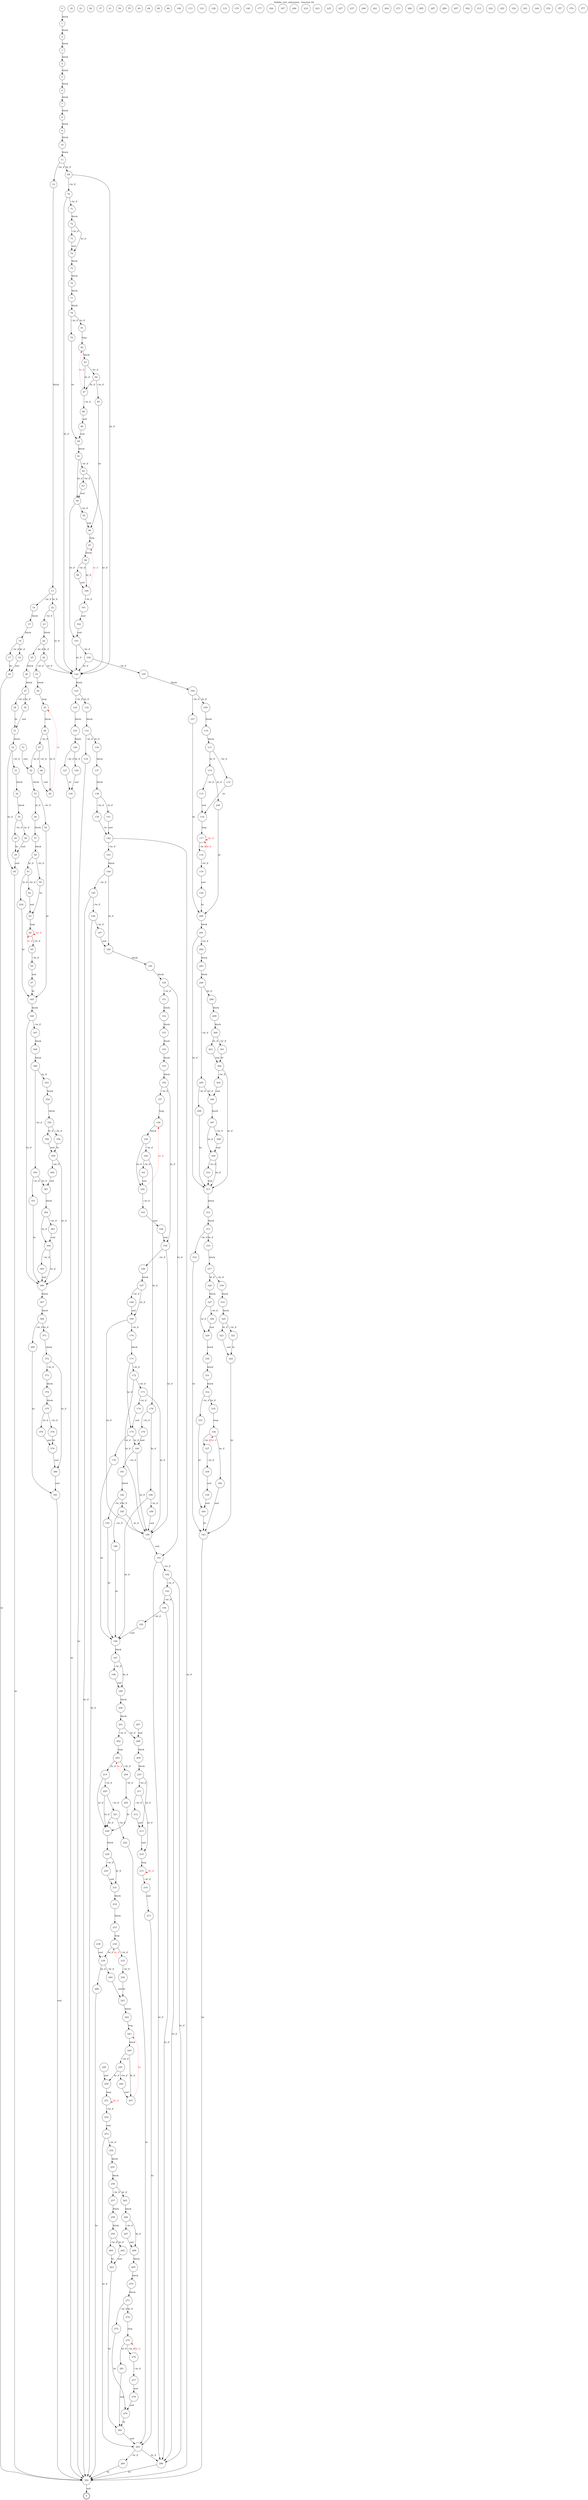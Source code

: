 digraph finite_state_machine {
    label = "bubble_sort_only.wasm - function 44"
    labelloc =  t
    labelfontsize = 16
    labelfontcolor = black
    labelfontname = "Helvetica"
    node [shape = doublecircle]; E ;
node [shape=circle, fontcolor=black, style="", label="0"]0
node [shape=circle, fontcolor=black, style="", label="1"]1
node [shape=circle, fontcolor=black, style="", label="2"]2
node [shape=circle, fontcolor=black, style="", label="3"]3
node [shape=circle, fontcolor=black, style="", label="4"]4
node [shape=circle, fontcolor=black, style="", label="5"]5
node [shape=circle, fontcolor=black, style="", label="6"]6
node [shape=circle, fontcolor=black, style="", label="7"]7
node [shape=circle, fontcolor=black, style="", label="8"]8
node [shape=circle, fontcolor=black, style="", label="9"]9
node [shape=circle, fontcolor=black, style="", label="10"]10
node [shape=circle, fontcolor=black, style="", label="11"]11
node [shape=circle, fontcolor=black, style="", label="12"]12
node [shape=circle, fontcolor=black, style="", label="13"]13
node [shape=circle, fontcolor=black, style="", label="14"]14
node [shape=circle, fontcolor=black, style="", label="15"]15
node [shape=circle, fontcolor=black, style="", label="16"]16
node [shape=circle, fontcolor=black, style="", label="17"]17
node [shape=circle, fontcolor=black, style="", label="18"]18
node [shape=circle, fontcolor=black, style="", label="19"]19
node [shape=circle, fontcolor=black, style="", label="20"]20
node [shape=circle, fontcolor=black, style="", label="21"]21
node [shape=circle, fontcolor=black, style="", label="22"]22
node [shape=circle, fontcolor=black, style="", label="23"]23
node [shape=circle, fontcolor=black, style="", label="24"]24
node [shape=circle, fontcolor=black, style="", label="25"]25
node [shape=circle, fontcolor=black, style="", label="26"]26
node [shape=circle, fontcolor=black, style="", label="27"]27
node [shape=circle, fontcolor=black, style="", label="28"]28
node [shape=circle, fontcolor=black, style="", label="29"]29
node [shape=circle, fontcolor=black, style="", label="30"]30
node [shape=circle, fontcolor=black, style="", label="31"]31
node [shape=circle, fontcolor=black, style="", label="32"]32
node [shape=circle, fontcolor=black, style="", label="33"]33
node [shape=circle, fontcolor=black, style="", label="34"]34
node [shape=circle, fontcolor=black, style="", label="35"]35
node [shape=circle, fontcolor=black, style="", label="36"]36
node [shape=circle, fontcolor=black, style="", label="37"]37
node [shape=circle, fontcolor=black, style="", label="38"]38
node [shape=circle, fontcolor=black, style="", label="39"]39
node [shape=circle, fontcolor=black, style="", label="40"]40
node [shape=circle, fontcolor=black, style="", label="41"]41
node [shape=circle, fontcolor=black, style="", label="42"]42
node [shape=circle, fontcolor=black, style="", label="43"]43
node [shape=circle, fontcolor=black, style="", label="44"]44
node [shape=circle, fontcolor=black, style="", label="45"]45
node [shape=circle, fontcolor=black, style="", label="46"]46
node [shape=circle, fontcolor=black, style="", label="47"]47
node [shape=circle, fontcolor=black, style="", label="48"]48
node [shape=circle, fontcolor=black, style="", label="49"]49
node [shape=circle, fontcolor=black, style="", label="50"]50
node [shape=circle, fontcolor=black, style="", label="51"]51
node [shape=circle, fontcolor=black, style="", label="52"]52
node [shape=circle, fontcolor=black, style="", label="53"]53
node [shape=circle, fontcolor=black, style="", label="54"]54
node [shape=circle, fontcolor=black, style="", label="55"]55
node [shape=circle, fontcolor=black, style="", label="56"]56
node [shape=circle, fontcolor=black, style="", label="57"]57
node [shape=circle, fontcolor=black, style="", label="58"]58
node [shape=circle, fontcolor=black, style="", label="59"]59
node [shape=circle, fontcolor=black, style="", label="60"]60
node [shape=circle, fontcolor=black, style="", label="61"]61
node [shape=circle, fontcolor=black, style="", label="62"]62
node [shape=circle, fontcolor=black, style="", label="63"]63
node [shape=circle, fontcolor=black, style="", label="64"]64
node [shape=circle, fontcolor=black, style="", label="65"]65
node [shape=circle, fontcolor=black, style="", label="66"]66
node [shape=circle, fontcolor=black, style="", label="67"]67
node [shape=circle, fontcolor=black, style="", label="68"]68
node [shape=circle, fontcolor=black, style="", label="69"]69
node [shape=circle, fontcolor=black, style="", label="70"]70
node [shape=circle, fontcolor=black, style="", label="71"]71
node [shape=circle, fontcolor=black, style="", label="72"]72
node [shape=circle, fontcolor=black, style="", label="73"]73
node [shape=circle, fontcolor=black, style="", label="74"]74
node [shape=circle, fontcolor=black, style="", label="75"]75
node [shape=circle, fontcolor=black, style="", label="76"]76
node [shape=circle, fontcolor=black, style="", label="77"]77
node [shape=circle, fontcolor=black, style="", label="78"]78
node [shape=circle, fontcolor=black, style="", label="79"]79
node [shape=circle, fontcolor=black, style="", label="80"]80
node [shape=circle, fontcolor=black, style="", label="81"]81
node [shape=circle, fontcolor=black, style="", label="82"]82
node [shape=circle, fontcolor=black, style="", label="83"]83
node [shape=circle, fontcolor=black, style="", label="84"]84
node [shape=circle, fontcolor=black, style="", label="85"]85
node [shape=circle, fontcolor=black, style="", label="86"]86
node [shape=circle, fontcolor=black, style="", label="87"]87
node [shape=circle, fontcolor=black, style="", label="88"]88
node [shape=circle, fontcolor=black, style="", label="89"]89
node [shape=circle, fontcolor=black, style="", label="90"]90
node [shape=circle, fontcolor=black, style="", label="91"]91
node [shape=circle, fontcolor=black, style="", label="92"]92
node [shape=circle, fontcolor=black, style="", label="93"]93
node [shape=circle, fontcolor=black, style="", label="94"]94
node [shape=circle, fontcolor=black, style="", label="95"]95
node [shape=circle, fontcolor=black, style="", label="96"]96
node [shape=circle, fontcolor=black, style="", label="97"]97
node [shape=circle, fontcolor=black, style="", label="98"]98
node [shape=circle, fontcolor=black, style="", label="99"]99
node [shape=circle, fontcolor=black, style="", label="100"]100
node [shape=circle, fontcolor=black, style="", label="101"]101
node [shape=circle, fontcolor=black, style="", label="102"]102
node [shape=circle, fontcolor=black, style="", label="103"]103
node [shape=circle, fontcolor=black, style="", label="104"]104
node [shape=circle, fontcolor=black, style="", label="105"]105
node [shape=circle, fontcolor=black, style="", label="106"]106
node [shape=circle, fontcolor=black, style="", label="107"]107
node [shape=circle, fontcolor=black, style="", label="108"]108
node [shape=circle, fontcolor=black, style="", label="109"]109
node [shape=circle, fontcolor=black, style="", label="110"]110
node [shape=circle, fontcolor=black, style="", label="111"]111
node [shape=circle, fontcolor=black, style="", label="112"]112
node [shape=circle, fontcolor=black, style="", label="113"]113
node [shape=circle, fontcolor=black, style="", label="114"]114
node [shape=circle, fontcolor=black, style="", label="115"]115
node [shape=circle, fontcolor=black, style="", label="116"]116
node [shape=circle, fontcolor=black, style="", label="117"]117
node [shape=circle, fontcolor=black, style="", label="118"]118
node [shape=circle, fontcolor=black, style="", label="119"]119
node [shape=circle, fontcolor=black, style="", label="120"]120
node [shape=circle, fontcolor=black, style="", label="121"]121
node [shape=circle, fontcolor=black, style="", label="122"]122
node [shape=circle, fontcolor=black, style="", label="123"]123
node [shape=circle, fontcolor=black, style="", label="124"]124
node [shape=circle, fontcolor=black, style="", label="125"]125
node [shape=circle, fontcolor=black, style="", label="126"]126
node [shape=circle, fontcolor=black, style="", label="127"]127
node [shape=circle, fontcolor=black, style="", label="128"]128
node [shape=circle, fontcolor=black, style="", label="129"]129
node [shape=circle, fontcolor=black, style="", label="130"]130
node [shape=circle, fontcolor=black, style="", label="131"]131
node [shape=circle, fontcolor=black, style="", label="132"]132
node [shape=circle, fontcolor=black, style="", label="133"]133
node [shape=circle, fontcolor=black, style="", label="134"]134
node [shape=circle, fontcolor=black, style="", label="135"]135
node [shape=circle, fontcolor=black, style="", label="136"]136
node [shape=circle, fontcolor=black, style="", label="137"]137
node [shape=circle, fontcolor=black, style="", label="138"]138
node [shape=circle, fontcolor=black, style="", label="139"]139
node [shape=circle, fontcolor=black, style="", label="140"]140
node [shape=circle, fontcolor=black, style="", label="141"]141
node [shape=circle, fontcolor=black, style="", label="142"]142
node [shape=circle, fontcolor=black, style="", label="143"]143
node [shape=circle, fontcolor=black, style="", label="144"]144
node [shape=circle, fontcolor=black, style="", label="145"]145
node [shape=circle, fontcolor=black, style="", label="146"]146
node [shape=circle, fontcolor=black, style="", label="147"]147
node [shape=circle, fontcolor=black, style="", label="148"]148
node [shape=circle, fontcolor=black, style="", label="149"]149
node [shape=circle, fontcolor=black, style="", label="150"]150
node [shape=circle, fontcolor=black, style="", label="151"]151
node [shape=circle, fontcolor=black, style="", label="152"]152
node [shape=circle, fontcolor=black, style="", label="153"]153
node [shape=circle, fontcolor=black, style="", label="154"]154
node [shape=circle, fontcolor=black, style="", label="155"]155
node [shape=circle, fontcolor=black, style="", label="156"]156
node [shape=circle, fontcolor=black, style="", label="157"]157
node [shape=circle, fontcolor=black, style="", label="158"]158
node [shape=circle, fontcolor=black, style="", label="159"]159
node [shape=circle, fontcolor=black, style="", label="160"]160
node [shape=circle, fontcolor=black, style="", label="161"]161
node [shape=circle, fontcolor=black, style="", label="162"]162
node [shape=circle, fontcolor=black, style="", label="163"]163
node [shape=circle, fontcolor=black, style="", label="164"]164
node [shape=circle, fontcolor=black, style="", label="165"]165
node [shape=circle, fontcolor=black, style="", label="166"]166
node [shape=circle, fontcolor=black, style="", label="167"]167
node [shape=circle, fontcolor=black, style="", label="168"]168
node [shape=circle, fontcolor=black, style="", label="169"]169
node [shape=circle, fontcolor=black, style="", label="170"]170
node [shape=circle, fontcolor=black, style="", label="171"]171
node [shape=circle, fontcolor=black, style="", label="172"]172
node [shape=circle, fontcolor=black, style="", label="173"]173
node [shape=circle, fontcolor=black, style="", label="174"]174
node [shape=circle, fontcolor=black, style="", label="175"]175
node [shape=circle, fontcolor=black, style="", label="176"]176
node [shape=circle, fontcolor=black, style="", label="177"]177
node [shape=circle, fontcolor=black, style="", label="178"]178
node [shape=circle, fontcolor=black, style="", label="179"]179
node [shape=circle, fontcolor=black, style="", label="180"]180
node [shape=circle, fontcolor=black, style="", label="181"]181
node [shape=circle, fontcolor=black, style="", label="182"]182
node [shape=circle, fontcolor=black, style="", label="183"]183
node [shape=circle, fontcolor=black, style="", label="184"]184
node [shape=circle, fontcolor=black, style="", label="185"]185
node [shape=circle, fontcolor=black, style="", label="186"]186
node [shape=circle, fontcolor=black, style="", label="187"]187
node [shape=circle, fontcolor=black, style="", label="188"]188
node [shape=circle, fontcolor=black, style="", label="189"]189
node [shape=circle, fontcolor=black, style="", label="190"]190
node [shape=circle, fontcolor=black, style="", label="191"]191
node [shape=circle, fontcolor=black, style="", label="192"]192
node [shape=circle, fontcolor=black, style="", label="193"]193
node [shape=circle, fontcolor=black, style="", label="194"]194
node [shape=circle, fontcolor=black, style="", label="195"]195
node [shape=circle, fontcolor=black, style="", label="196"]196
node [shape=circle, fontcolor=black, style="", label="197"]197
node [shape=circle, fontcolor=black, style="", label="198"]198
node [shape=circle, fontcolor=black, style="", label="199"]199
node [shape=circle, fontcolor=black, style="", label="200"]200
node [shape=circle, fontcolor=black, style="", label="201"]201
node [shape=circle, fontcolor=black, style="", label="202"]202
node [shape=circle, fontcolor=black, style="", label="203"]203
node [shape=circle, fontcolor=black, style="", label="204"]204
node [shape=circle, fontcolor=black, style="", label="205"]205
node [shape=circle, fontcolor=black, style="", label="206"]206
node [shape=circle, fontcolor=black, style="", label="207"]207
node [shape=circle, fontcolor=black, style="", label="208"]208
node [shape=circle, fontcolor=black, style="", label="209"]209
node [shape=circle, fontcolor=black, style="", label="210"]210
node [shape=circle, fontcolor=black, style="", label="211"]211
node [shape=circle, fontcolor=black, style="", label="212"]212
node [shape=circle, fontcolor=black, style="", label="213"]213
node [shape=circle, fontcolor=black, style="", label="214"]214
node [shape=circle, fontcolor=black, style="", label="215"]215
node [shape=circle, fontcolor=black, style="", label="216"]216
node [shape=circle, fontcolor=black, style="", label="217"]217
node [shape=circle, fontcolor=black, style="", label="218"]218
node [shape=circle, fontcolor=black, style="", label="219"]219
node [shape=circle, fontcolor=black, style="", label="220"]220
node [shape=circle, fontcolor=black, style="", label="221"]221
node [shape=circle, fontcolor=black, style="", label="222"]222
node [shape=circle, fontcolor=black, style="", label="223"]223
node [shape=circle, fontcolor=black, style="", label="224"]224
node [shape=circle, fontcolor=black, style="", label="225"]225
node [shape=circle, fontcolor=black, style="", label="226"]226
node [shape=circle, fontcolor=black, style="", label="227"]227
node [shape=circle, fontcolor=black, style="", label="228"]228
node [shape=circle, fontcolor=black, style="", label="229"]229
node [shape=circle, fontcolor=black, style="", label="230"]230
node [shape=circle, fontcolor=black, style="", label="231"]231
node [shape=circle, fontcolor=black, style="", label="232"]232
node [shape=circle, fontcolor=black, style="", label="233"]233
node [shape=circle, fontcolor=black, style="", label="234"]234
node [shape=circle, fontcolor=black, style="", label="235"]235
node [shape=circle, fontcolor=black, style="", label="236"]236
node [shape=circle, fontcolor=black, style="", label="237"]237
node [shape=circle, fontcolor=black, style="", label="238"]238
node [shape=circle, fontcolor=black, style="", label="239"]239
node [shape=circle, fontcolor=black, style="", label="240"]240
node [shape=circle, fontcolor=black, style="", label="241"]241
node [shape=circle, fontcolor=black, style="", label="242"]242
node [shape=circle, fontcolor=black, style="", label="243"]243
node [shape=circle, fontcolor=black, style="", label="244"]244
node [shape=circle, fontcolor=black, style="", label="245"]245
node [shape=circle, fontcolor=black, style="", label="246"]246
node [shape=circle, fontcolor=black, style="", label="247"]247
node [shape=circle, fontcolor=black, style="", label="248"]248
node [shape=circle, fontcolor=black, style="", label="249"]249
node [shape=circle, fontcolor=black, style="", label="250"]250
node [shape=circle, fontcolor=black, style="", label="251"]251
node [shape=circle, fontcolor=black, style="", label="252"]252
node [shape=circle, fontcolor=black, style="", label="253"]253
node [shape=circle, fontcolor=black, style="", label="254"]254
node [shape=circle, fontcolor=black, style="", label="255"]255
node [shape=circle, fontcolor=black, style="", label="256"]256
node [shape=circle, fontcolor=black, style="", label="257"]257
node [shape=circle, fontcolor=black, style="", label="258"]258
node [shape=circle, fontcolor=black, style="", label="259"]259
node [shape=circle, fontcolor=black, style="", label="260"]260
node [shape=circle, fontcolor=black, style="", label="261"]261
node [shape=circle, fontcolor=black, style="", label="262"]262
node [shape=circle, fontcolor=black, style="", label="263"]263
node [shape=circle, fontcolor=black, style="", label="264"]264
node [shape=circle, fontcolor=black, style="", label="265"]265
node [shape=circle, fontcolor=black, style="", label="266"]266
node [shape=circle, fontcolor=black, style="", label="267"]267
node [shape=circle, fontcolor=black, style="", label="268"]268
node [shape=circle, fontcolor=black, style="", label="269"]269
node [shape=circle, fontcolor=black, style="", label="270"]270
node [shape=circle, fontcolor=black, style="", label="271"]271
node [shape=circle, fontcolor=black, style="", label="272"]272
node [shape=circle, fontcolor=black, style="", label="273"]273
node [shape=circle, fontcolor=black, style="", label="274"]274
node [shape=circle, fontcolor=black, style="", label="275"]275
node [shape=circle, fontcolor=black, style="", label="276"]276
node [shape=circle, fontcolor=black, style="", label="277"]277
node [shape=circle, fontcolor=black, style="", label="278"]278
node [shape=circle, fontcolor=black, style="", label="279"]279
node [shape=circle, fontcolor=black, style="", label="280"]280
node [shape=circle, fontcolor=black, style="", label="281"]281
node [shape=circle, fontcolor=black, style="", label="282"]282
node [shape=circle, fontcolor=black, style="", label="283"]283
node [shape=circle, fontcolor=black, style="", label="284"]284
node [shape=circle, fontcolor=black, style="", label="285"]285
node [shape=circle, fontcolor=black, style="", label="286"]286
node [shape=circle, fontcolor=black, style="", label="287"]287
node [shape=circle, fontcolor=black, style="", label="288"]288
node [shape=circle, fontcolor=black, style="", label="289"]289
node [shape=circle, fontcolor=black, style="", label="290"]290
node [shape=circle, fontcolor=black, style="", label="291"]291
node [shape=circle, fontcolor=black, style="", label="292"]292
node [shape=circle, fontcolor=black, style="", label="293"]293
node [shape=circle, fontcolor=black, style="", label="294"]294
node [shape=circle, fontcolor=black, style="", label="295"]295
node [shape=circle, fontcolor=black, style="", label="296"]296
node [shape=circle, fontcolor=black, style="", label="297"]297
node [shape=circle, fontcolor=black, style="", label="298"]298
node [shape=circle, fontcolor=black, style="", label="299"]299
node [shape=circle, fontcolor=black, style="", label="300"]300
node [shape=circle, fontcolor=black, style="", label="301"]301
node [shape=circle, fontcolor=black, style="", label="302"]302
node [shape=circle, fontcolor=black, style="", label="303"]303
node [shape=circle, fontcolor=black, style="", label="304"]304
node [shape=circle, fontcolor=black, style="", label="305"]305
node [shape=circle, fontcolor=black, style="", label="306"]306
node [shape=circle, fontcolor=black, style="", label="307"]307
node [shape=circle, fontcolor=black, style="", label="308"]308
node [shape=circle, fontcolor=black, style="", label="309"]309
node [shape=circle, fontcolor=black, style="", label="310"]310
node [shape=circle, fontcolor=black, style="", label="311"]311
node [shape=circle, fontcolor=black, style="", label="312"]312
node [shape=circle, fontcolor=black, style="", label="313"]313
node [shape=circle, fontcolor=black, style="", label="314"]314
node [shape=circle, fontcolor=black, style="", label="315"]315
node [shape=circle, fontcolor=black, style="", label="316"]316
node [shape=circle, fontcolor=black, style="", label="317"]317
node [shape=circle, fontcolor=black, style="", label="318"]318
node [shape=circle, fontcolor=black, style="", label="319"]319
node [shape=circle, fontcolor=black, style="", label="320"]320
node [shape=circle, fontcolor=black, style="", label="321"]321
node [shape=circle, fontcolor=black, style="", label="322"]322
node [shape=circle, fontcolor=black, style="", label="323"]323
node [shape=circle, fontcolor=black, style="", label="324"]324
node [shape=circle, fontcolor=black, style="", label="325"]325
node [shape=circle, fontcolor=black, style="", label="326"]326
node [shape=circle, fontcolor=black, style="", label="327"]327
node [shape=circle, fontcolor=black, style="", label="328"]328
node [shape=circle, fontcolor=black, style="", label="329"]329
node [shape=circle, fontcolor=black, style="", label="330"]330
node [shape=circle, fontcolor=black, style="", label="331"]331
node [shape=circle, fontcolor=black, style="", label="332"]332
node [shape=circle, fontcolor=black, style="", label="333"]333
node [shape=circle, fontcolor=black, style="", label="334"]334
node [shape=circle, fontcolor=black, style="", label="335"]335
node [shape=circle, fontcolor=black, style="", label="336"]336
node [shape=circle, fontcolor=black, style="", label="337"]337
node [shape=circle, fontcolor=black, style="", label="338"]338
node [shape=circle, fontcolor=black, style="", label="339"]339
node [shape=circle, fontcolor=black, style="", label="340"]340
node [shape=circle, fontcolor=black, style="", label="341"]341
node [shape=circle, fontcolor=black, style="", label="342"]342
node [shape=circle, fontcolor=black, style="", label="343"]343
node [shape=circle, fontcolor=black, style="", label="344"]344
node [shape=circle, fontcolor=black, style="", label="345"]345
node [shape=circle, fontcolor=black, style="", label="346"]346
node [shape=circle, fontcolor=black, style="", label="347"]347
node [shape=circle, fontcolor=black, style="", label="348"]348
node [shape=circle, fontcolor=black, style="", label="349"]349
node [shape=circle, fontcolor=black, style="", label="350"]350
node [shape=circle, fontcolor=black, style="", label="351"]351
node [shape=circle, fontcolor=black, style="", label="352"]352
node [shape=circle, fontcolor=black, style="", label="353"]353
node [shape=circle, fontcolor=black, style="", label="354"]354
node [shape=circle, fontcolor=black, style="", label="355"]355
node [shape=circle, fontcolor=black, style="", label="356"]356
node [shape=circle, fontcolor=black, style="", label="357"]357
node [shape=circle, fontcolor=black, style="", label="358"]358
node [shape=circle, fontcolor=black, style="", label="359"]359
node [shape=circle, fontcolor=black, style="", label="360"]360
node [shape=circle, fontcolor=black, style="", label="361"]361
node [shape=circle, fontcolor=black, style="", label="362"]362
node [shape=circle, fontcolor=black, style="", label="363"]363
node [shape=circle, fontcolor=black, style="", label="364"]364
node [shape=circle, fontcolor=black, style="", label="365"]365
node [shape=circle, fontcolor=black, style="", label="366"]366
node [shape=circle, fontcolor=black, style="", label="367"]367
node [shape=circle, fontcolor=black, style="", label="368"]368
node [shape=circle, fontcolor=black, style="", label="369"]369
node [shape=circle, fontcolor=black, style="", label="370"]370
node [shape=circle, fontcolor=black, style="", label="371"]371
node [shape=circle, fontcolor=black, style="", label="372"]372
node [shape=circle, fontcolor=black, style="", label="373"]373
node [shape=circle, fontcolor=black, style="", label="374"]374
node [shape=circle, fontcolor=black, style="", label="375"]375
node [shape=circle, fontcolor=black, style="", label="376"]376
node [shape=circle, fontcolor=black, style="", label="377"]377
node [shape=circle, fontcolor=black, style="", label="378"]378
node [shape=circle, fontcolor=black, style="", label="379"]379
node [shape=circle, fontcolor=black, style="", label="380"]380
node [shape=circle, fontcolor=black, style="", label="381"]381
node [shape=circle, fontcolor=black, style="", label="382"]382
node [shape=circle, fontcolor=black, style="", label="E"]E
    0 -> 1[label="block"];
    1 -> 2[label="block"];
    2 -> 3[label="block"];
    3 -> 4[label="block"];
    4 -> 5[label="block"];
    5 -> 6[label="block"];
    6 -> 7[label="block"];
    7 -> 8[label="block"];
    8 -> 9[label="block"];
    9 -> 10[label="block"];
    10 -> 11[label="block"];
    11 -> 12[label="~br_if"];
    11 -> 69[label="br_if"];
    12 -> 13[label="block"];
    13 -> 14[label="~br_if"];
    13 -> 22[label="br_if"];
    14 -> 15[label="block"];
    15 -> 16[label="block"];
    16 -> 17[label="~br_if"];
    16 -> 19[label="br_if"];
    17 -> 20[label="br"];
    19 -> 20[label="end"];
    20 -> 382[label="br"];
    22 -> 23[label="~br_if"];
    22 -> 122[label="br_if"];
    23 -> 24[label="block"];
    24 -> 25[label="~br_if"];
    24 -> 42[label="br_if"];
    25 -> 26[label="block"];
    26 -> 27[label="block"];
    27 -> 28[label="~br_if"];
    27 -> 30[label="br_if"];
    28 -> 31[label="br"];
    30 -> 31[label="end"];
    31 -> 32[label="block"];
    32 -> 33[label="~br_if"];
    32 -> 40[label="br_if"];
    33 -> 34[label="block"];
    34 -> 35[label="block"];
    35 -> 36[label="~br_if"];
    35 -> 38[label="br_if"];
    36 -> 39[label="br"];
    38 -> 39[label="end"];
    39 -> 40[label="end"];
    40 -> 382[label="br"];
    42 -> 43[label="~br_if"];
    42 -> 122[label="br_if"];
    43 -> 44[label="block"];
    44 -> 45[label="loop"];
    45 -> 46[label="block"];
    46 -> 47[label="~br_if"];
    46 -> 49[label="br_if"];
    47 -> 48[label="~br_if"];
    47 -> 52[label="br_if"];
    48 -> 49[label="end"];
    49 -> 45[style="dashed" color="red" fontcolor="red" label="br"];
    51 -> 52[label="end"];
    52 -> 53[label="block"];
    53 -> 54[label="~br_if"];
    53 -> 56[label="br_if"];
    54 -> 345[label="br"];
    56 -> 57[label="block"];
    57 -> 58[label="block"];
    58 -> 59[label="~br_if"];
    58 -> 61[label="br_if"];
    59 -> 63[label="br"];
    61 -> 62[label="~br_if"];
    61 -> 224[label="br_if"];
    62 -> 63[label="end"];
    63 -> 64[label="loop"];
    64 -> 65[label="~br_if"];
    64 -> 64[style="dashed" color="red" fontcolor="red" label="br_if"];
    65 -> 66[label="~br_if"];
    65 -> 64[style="dashed" color="red" fontcolor="red" label="br_if"];
    66 -> 67[label="end"];
    67 -> 345[label="br"];
    69 -> 70[label="~br_if"];
    69 -> 122[label="br_if"];
    70 -> 71[label="~br_if"];
    70 -> 122[label="br_if"];
    71 -> 72[label="block"];
    72 -> 73[label="~br_if"];
    72 -> 74[label="br_if"];
    73 -> 74[label="end"];
    74 -> 75[label="block"];
    75 -> 76[label="block"];
    76 -> 77[label="block"];
    77 -> 78[label="block"];
    78 -> 79[label="~br_if"];
    78 -> 81[label="br_if"];
    79 -> 90[label="br"];
    81 -> 82[label="loop"];
    82 -> 83[label="block"];
    83 -> 84[label="~br_if"];
    83 -> 87[label="br_if"];
    84 -> 85[label="~br_if"];
    84 -> 87[label="br_if"];
    85 -> 96[label="br"];
    87 -> 88[label="~br_if"];
    87 -> 82[style="dashed" color="red" fontcolor="red" label="br_if"];
    88 -> 89[label="end"];
    89 -> 90[label="end"];
    90 -> 91[label="block"];
    91 -> 92[label="~br_if"];
    91 -> 94[label="br_if"];
    92 -> 93[label="~br_if"];
    92 -> 122[label="br_if"];
    93 -> 94[label="end"];
    94 -> 95[label="~br_if"];
    94 -> 103[label="br_if"];
    95 -> 96[label="end"];
    96 -> 97[label="loop"];
    97 -> 98[label="block"];
    98 -> 99[label="~br_if"];
    98 -> 100[label="br_if"];
    99 -> 100[label="end"];
    100 -> 101[label="~br_if"];
    100 -> 97[style="dashed" color="red" fontcolor="red" label="br_if"];
    101 -> 102[label="end"];
    102 -> 103[label="end"];
    103 -> 104[label="~br_if"];
    103 -> 122[label="br_if"];
    104 -> 105[label="~br_if"];
    104 -> 122[label="br_if"];
    105 -> 106[label="block"];
    106 -> 107[label="~br_if"];
    106 -> 109[label="br_if"];
    107 -> 290[label="br"];
    109 -> 110[label="block"];
    110 -> 111[label="block"];
    111 -> 112[label="~br_if"];
    111 -> 114[label="br_if"];
    112 -> 116[label="br"];
    114 -> 115[label="~br_if"];
    114 -> 226[label="br_if"];
    115 -> 116[label="end"];
    116 -> 117[label="loop"];
    117 -> 118[label="~br_if"];
    117 -> 117[style="dashed" color="red" fontcolor="red" label="br_if"];
    118 -> 119[label="~br_if"];
    118 -> 117[style="dashed" color="red" fontcolor="red" label="br_if"];
    119 -> 120[label="end"];
    120 -> 290[label="br"];
    122 -> 123[label="block"];
    123 -> 124[label="~br_if"];
    123 -> 132[label="br_if"];
    124 -> 125[label="block"];
    125 -> 126[label="block"];
    126 -> 127[label="~br_if"];
    126 -> 129[label="br_if"];
    127 -> 130[label="br"];
    129 -> 130[label="end"];
    130 -> 382[label="br"];
    132 -> 133[label="block"];
    133 -> 134[label="~br_if"];
    133 -> 136[label="br_if"];
    134 -> 382[label="br"];
    136 -> 137[label="block"];
    137 -> 138[label="block"];
    138 -> 139[label="~br_if"];
    138 -> 141[label="br_if"];
    139 -> 142[label="br"];
    141 -> 142[label="end"];
    142 -> 143[label="~br_if"];
    142 -> 382[label="br_if"];
    143 -> 144[label="block"];
    144 -> 145[label="~br_if"];
    144 -> 148[label="br_if"];
    145 -> 146[label="~br_if"];
    145 -> 382[label="br_if"];
    146 -> 147[label="~br_if"];
    146 -> 382[label="br_if"];
    147 -> 148[label="end"];
    148 -> 149[label="block"];
    149 -> 150[label="block"];
    150 -> 151[label="~br_if"];
    150 -> 191[label="br_if"];
    151 -> 152[label="block"];
    152 -> 153[label="block"];
    153 -> 154[label="block"];
    154 -> 155[label="block"];
    155 -> 156[label="block"];
    156 -> 157[label="~br_if"];
    156 -> 165[label="br_if"];
    157 -> 158[label="loop"];
    158 -> 159[label="block"];
    159 -> 160[label="~br_if"];
    159 -> 162[label="br_if"];
    160 -> 161[label="~br_if"];
    160 -> 178[label="br_if"];
    161 -> 162[label="end"];
    162 -> 163[label="~br_if"];
    162 -> 158[style="dashed" color="red" fontcolor="red" label="br_if"];
    163 -> 164[label="end"];
    164 -> 165[label="end"];
    165 -> 166[label="~br_if"];
    165 -> 190[label="br_if"];
    166 -> 167[label="block"];
    167 -> 168[label="~br_if"];
    167 -> 169[label="br_if"];
    168 -> 169[label="end"];
    169 -> 170[label="~br_if"];
    169 -> 190[label="br_if"];
    170 -> 171[label="block"];
    171 -> 172[label="~br_if"];
    171 -> 175[label="br_if"];
    172 -> 173[label="~br_if"];
    172 -> 190[label="br_if"];
    173 -> 174[label="~br_if"];
    173 -> 190[label="br_if"];
    174 -> 175[label="end"];
    175 -> 176[label="~br_if"];
    175 -> 180[label="br_if"];
    176 -> 196[label="br"];
    178 -> 179[label="~br_if"];
    178 -> 188[label="br_if"];
    179 -> 180[label="end"];
    180 -> 181[label="~br_if"];
    180 -> 190[label="br_if"];
    181 -> 182[label="block"];
    182 -> 183[label="~br_if"];
    182 -> 185[label="br_if"];
    183 -> 196[label="br"];
    185 -> 186[label="~br_if"];
    185 -> 190[label="br_if"];
    186 -> 196[label="br"];
    188 -> 189[label="~br_if"];
    188 -> 196[label="br_if"];
    189 -> 190[label="end"];
    190 -> 191[label="end"];
    191 -> 192[label="~br_if"];
    191 -> 286[label="br_if"];
    192 -> 193[label="~br_if"];
    192 -> 286[label="br_if"];
    193 -> 194[label="~br_if"];
    193 -> 286[label="br_if"];
    194 -> 195[label="~br_if"];
    194 -> 286[label="br_if"];
    195 -> 196[label="end"];
    196 -> 197[label="block"];
    197 -> 198[label="~br_if"];
    197 -> 199[label="br_if"];
    198 -> 199[label="end"];
    199 -> 200[label="block"];
    200 -> 201[label="block"];
    201 -> 202[label="~br_if"];
    201 -> 208[label="br_if"];
    202 -> 203[label="loop"];
    203 -> 204[label="~br_if"];
    203 -> 219[label="br_if"];
    204 -> 205[label="~br_if"];
    204 -> 203[style="dashed" color="red" fontcolor="red" label="br_if"];
    205 -> 228[label="br"];
    207 -> 208[label="end"];
    208 -> 209[label="block"];
    209 -> 210[label="block"];
    210 -> 211[label="~br_if"];
    210 -> 213[label="br_if"];
    211 -> 212[label="~br_if"];
    211 -> 214[label="br_if"];
    212 -> 213[label="end"];
    213 -> 214[label="end"];
    214 -> 215[label="loop"];
    215 -> 216[label="~br_if"];
    215 -> 215[style="dashed" color="red" fontcolor="red" label="br_if"];
    216 -> 217[label="end"];
    217 -> 283[label="br"];
    219 -> 220[label="~br_if"];
    219 -> 228[label="br_if"];
    220 -> 221[label="~br_if"];
    220 -> 228[label="br_if"];
    221 -> 222[label="~br_if"];
    221 -> 228[label="br_if"];
    222 -> 283[label="br"];
    224 -> 345[label="br"];
    226 -> 290[label="br"];
    228 -> 229[label="block"];
    229 -> 230[label="~br_if"];
    229 -> 231[label="br_if"];
    230 -> 231[label="end"];
    231 -> 232[label="block"];
    232 -> 233[label="block"];
    233 -> 234[label="loop"];
    234 -> 235[label="~br_if"];
    234 -> 239[label="br_if"];
    235 -> 236[label="~br_if"];
    235 -> 234[style="dashed" color="red" fontcolor="red" label="br_if"];
    236 -> 241[label="br"];
    238 -> 239[label="end"];
    239 -> 240[label="~br_if"];
    239 -> 288[label="br_if"];
    240 -> 241[label="end"];
    241 -> 242[label="block"];
    242 -> 243[label="loop"];
    243 -> 244[label="block"];
    244 -> 245[label="~br_if"];
    244 -> 247[label="br_if"];
    245 -> 246[label="~br_if"];
    245 -> 250[label="br_if"];
    246 -> 247[label="end"];
    247 -> 243[style="dashed" color="red" fontcolor="red" label="br"];
    249 -> 250[label="end"];
    250 -> 251[label="loop"];
    251 -> 252[label="~br_if"];
    251 -> 251[style="dashed" color="red" fontcolor="red" label="br_if"];
    252 -> 253[label="end"];
    253 -> 254[label="~br_if"];
    253 -> 283[label="br_if"];
    254 -> 255[label="block"];
    255 -> 256[label="block"];
    256 -> 257[label="~br_if"];
    256 -> 265[label="br_if"];
    257 -> 258[label="block"];
    258 -> 259[label="block"];
    259 -> 260[label="~br_if"];
    259 -> 262[label="br_if"];
    260 -> 263[label="br"];
    262 -> 263[label="end"];
    263 -> 282[label="br"];
    265 -> 266[label="block"];
    266 -> 267[label="~br_if"];
    266 -> 268[label="br_if"];
    267 -> 268[label="end"];
    268 -> 269[label="block"];
    269 -> 270[label="block"];
    270 -> 271[label="block"];
    271 -> 272[label="~br_if"];
    271 -> 274[label="br_if"];
    272 -> 279[label="br"];
    274 -> 275[label="loop"];
    275 -> 276[label="~br_if"];
    275 -> 281[label="br_if"];
    276 -> 277[label="~br_if"];
    276 -> 275[style="dashed" color="red" fontcolor="red" label="br_if"];
    277 -> 278[label="end"];
    278 -> 279[label="end"];
    279 -> 282[label="br"];
    281 -> 282[label="end"];
    282 -> 283[label="end"];
    283 -> 284[label="~br_if"];
    283 -> 286[label="br_if"];
    284 -> 382[label="br"];
    286 -> 382[label="br"];
    288 -> 382[label="br"];
    290 -> 291[label="block"];
    291 -> 292[label="~br_if"];
    291 -> 311[label="br_if"];
    292 -> 293[label="block"];
    293 -> 294[label="block"];
    294 -> 295[label="~br_if"];
    294 -> 298[label="br_if"];
    295 -> 296[label="~br_if"];
    295 -> 306[label="br_if"];
    296 -> 311[label="br"];
    298 -> 299[label="block"];
    299 -> 300[label="block"];
    300 -> 301[label="~br_if"];
    300 -> 303[label="br_if"];
    301 -> 304[label="br"];
    303 -> 304[label="end"];
    304 -> 305[label="~br_if"];
    304 -> 311[label="br_if"];
    305 -> 306[label="end"];
    306 -> 307[label="block"];
    307 -> 308[label="~br_if"];
    307 -> 309[label="br_if"];
    308 -> 309[label="end"];
    309 -> 310[label="~br_if"];
    309 -> 311[label="br_if"];
    310 -> 311[label="end"];
    311 -> 312[label="block"];
    312 -> 313[label="block"];
    313 -> 314[label="~br_if"];
    313 -> 316[label="br_if"];
    314 -> 343[label="br"];
    316 -> 317[label="block"];
    317 -> 318[label="~br_if"];
    317 -> 326[label="br_if"];
    318 -> 319[label="block"];
    319 -> 320[label="block"];
    320 -> 321[label="~br_if"];
    320 -> 323[label="br_if"];
    321 -> 324[label="br"];
    323 -> 324[label="end"];
    324 -> 343[label="br"];
    326 -> 327[label="block"];
    327 -> 328[label="~br_if"];
    327 -> 329[label="br_if"];
    328 -> 329[label="end"];
    329 -> 330[label="block"];
    330 -> 331[label="block"];
    331 -> 332[label="block"];
    332 -> 333[label="~br_if"];
    332 -> 335[label="br_if"];
    333 -> 340[label="br"];
    335 -> 336[label="loop"];
    336 -> 337[label="~br_if"];
    336 -> 342[label="br_if"];
    337 -> 338[label="~br_if"];
    337 -> 336[style="dashed" color="red" fontcolor="red" label="br_if"];
    338 -> 339[label="end"];
    339 -> 340[label="end"];
    340 -> 343[label="br"];
    342 -> 343[label="end"];
    343 -> 382[label="br"];
    345 -> 346[label="block"];
    346 -> 347[label="~br_if"];
    346 -> 366[label="br_if"];
    347 -> 348[label="block"];
    348 -> 349[label="block"];
    349 -> 350[label="~br_if"];
    349 -> 353[label="br_if"];
    350 -> 351[label="~br_if"];
    350 -> 361[label="br_if"];
    351 -> 366[label="br"];
    353 -> 354[label="block"];
    354 -> 355[label="block"];
    355 -> 356[label="~br_if"];
    355 -> 358[label="br_if"];
    356 -> 359[label="br"];
    358 -> 359[label="end"];
    359 -> 360[label="~br_if"];
    359 -> 366[label="br_if"];
    360 -> 361[label="end"];
    361 -> 362[label="block"];
    362 -> 363[label="~br_if"];
    362 -> 364[label="br_if"];
    363 -> 364[label="end"];
    364 -> 365[label="~br_if"];
    364 -> 366[label="br_if"];
    365 -> 366[label="end"];
    366 -> 367[label="block"];
    367 -> 368[label="block"];
    368 -> 369[label="~br_if"];
    368 -> 371[label="br_if"];
    369 -> 381[label="br"];
    371 -> 372[label="block"];
    372 -> 373[label="~br_if"];
    372 -> 380[label="br_if"];
    373 -> 374[label="block"];
    374 -> 375[label="block"];
    375 -> 376[label="~br_if"];
    375 -> 378[label="br_if"];
    376 -> 379[label="br"];
    378 -> 379[label="end"];
    379 -> 380[label="end"];
    380 -> 381[label="end"];
    381 -> 382[label="end"];
    382 -> E[label="end"];
}
